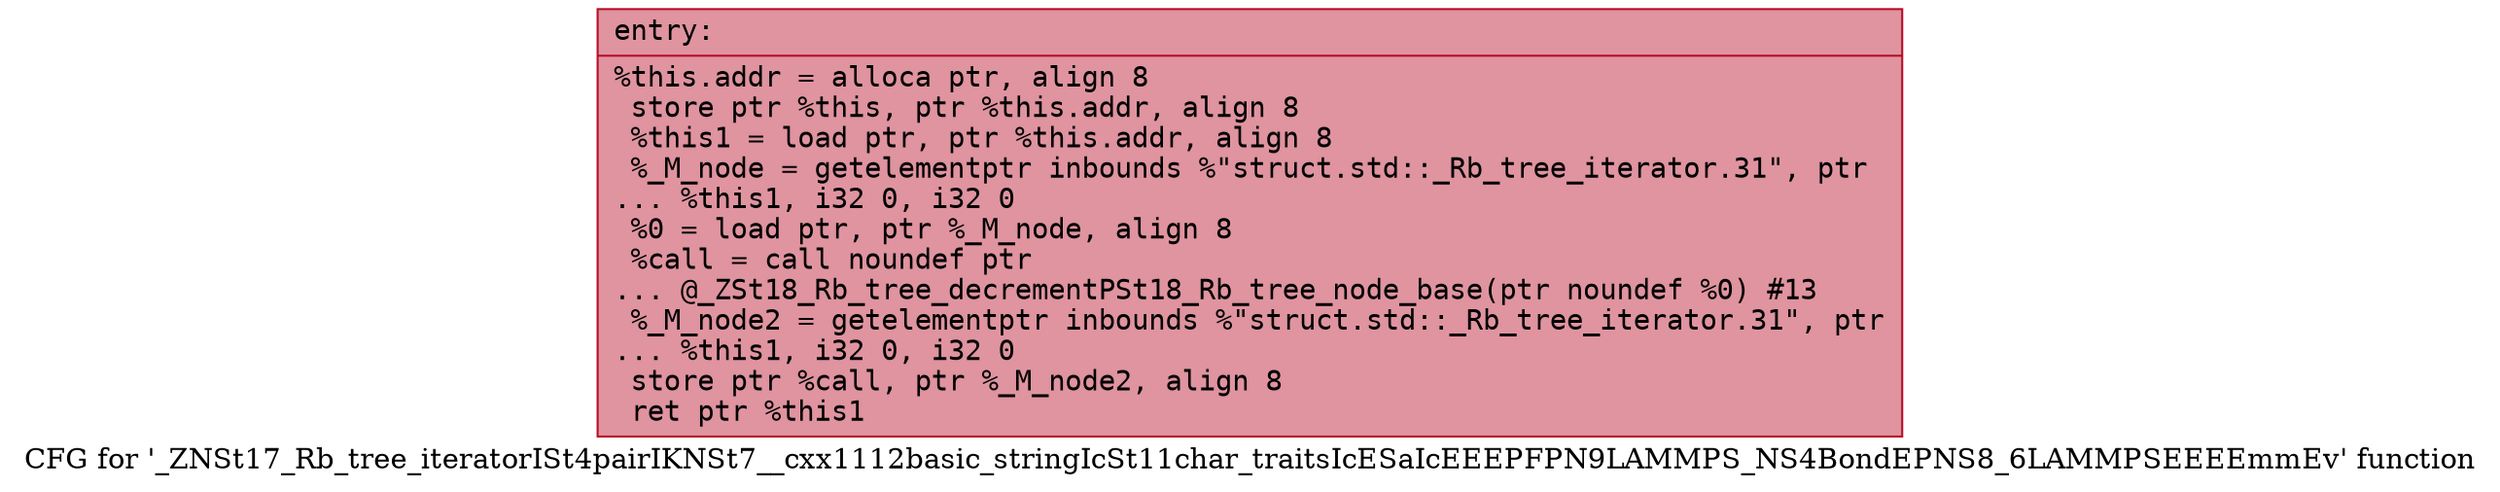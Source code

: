 digraph "CFG for '_ZNSt17_Rb_tree_iteratorISt4pairIKNSt7__cxx1112basic_stringIcSt11char_traitsIcESaIcEEEPFPN9LAMMPS_NS4BondEPNS8_6LAMMPSEEEEmmEv' function" {
	label="CFG for '_ZNSt17_Rb_tree_iteratorISt4pairIKNSt7__cxx1112basic_stringIcSt11char_traitsIcESaIcEEEPFPN9LAMMPS_NS4BondEPNS8_6LAMMPSEEEEmmEv' function";

	Node0x563a5e21e9f0 [shape=record,color="#b70d28ff", style=filled, fillcolor="#b70d2870" fontname="Courier",label="{entry:\l|  %this.addr = alloca ptr, align 8\l  store ptr %this, ptr %this.addr, align 8\l  %this1 = load ptr, ptr %this.addr, align 8\l  %_M_node = getelementptr inbounds %\"struct.std::_Rb_tree_iterator.31\", ptr\l... %this1, i32 0, i32 0\l  %0 = load ptr, ptr %_M_node, align 8\l  %call = call noundef ptr\l... @_ZSt18_Rb_tree_decrementPSt18_Rb_tree_node_base(ptr noundef %0) #13\l  %_M_node2 = getelementptr inbounds %\"struct.std::_Rb_tree_iterator.31\", ptr\l... %this1, i32 0, i32 0\l  store ptr %call, ptr %_M_node2, align 8\l  ret ptr %this1\l}"];
}
